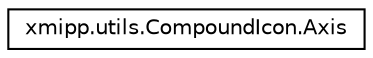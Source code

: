 digraph "Graphical Class Hierarchy"
{
  edge [fontname="Helvetica",fontsize="10",labelfontname="Helvetica",labelfontsize="10"];
  node [fontname="Helvetica",fontsize="10",shape=record];
  rankdir="LR";
  Node0 [label="xmipp.utils.CompoundIcon.Axis",height=0.2,width=0.4,color="black", fillcolor="white", style="filled",URL="$enumxmipp_1_1utils_1_1CompoundIcon_1_1Axis.html"];
}
